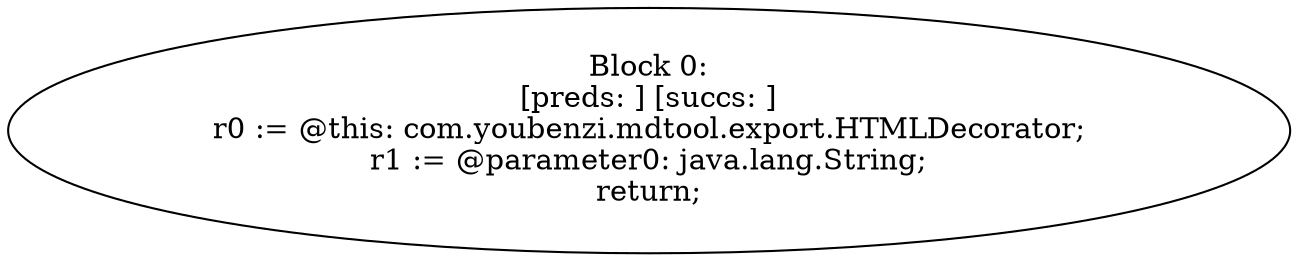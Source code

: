 digraph "unitGraph" {
    "Block 0:
[preds: ] [succs: ]
r0 := @this: com.youbenzi.mdtool.export.HTMLDecorator;
r1 := @parameter0: java.lang.String;
return;
"
}
